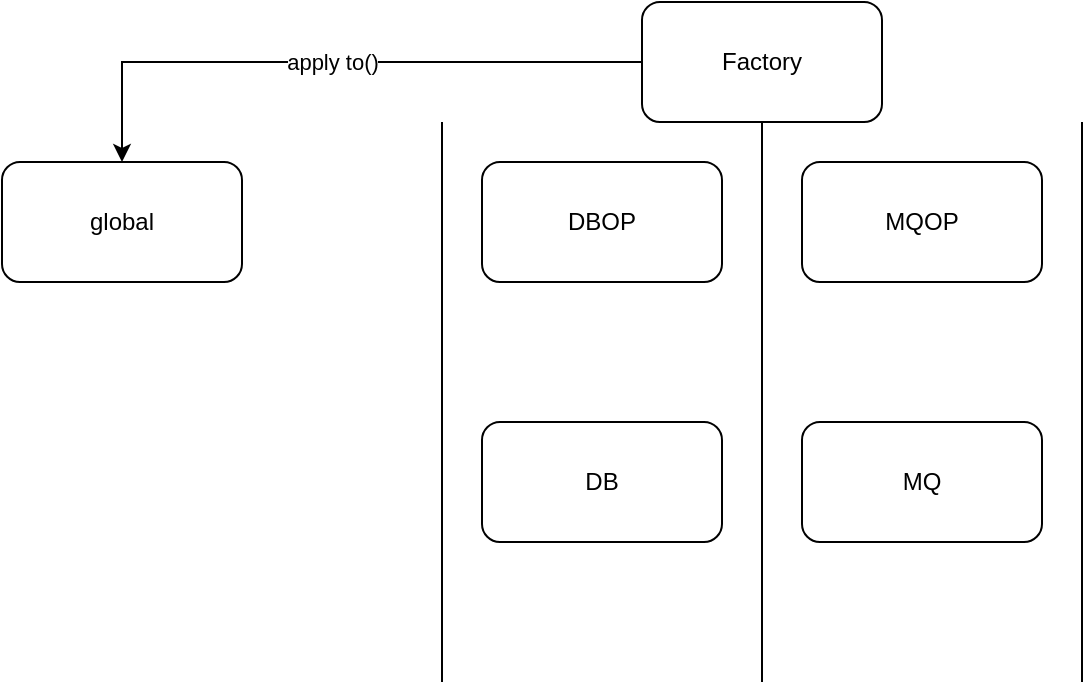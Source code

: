 <mxfile version="11.0.4" type="github"><diagram id="FlHjotfdvD3n4SvSYVod" name="pattern"><mxGraphModel dx="946" dy="616" grid="1" gridSize="10" guides="1" tooltips="1" connect="1" arrows="1" fold="1" page="1" pageScale="1" pageWidth="827" pageHeight="1169" math="0" shadow="0"><root><mxCell id="0"/><mxCell id="1" parent="0"/><mxCell id="d6CCFg8RpE0kD_x0p4DO-1" value="global" style="rounded=1;whiteSpace=wrap;html=1;" parent="1" vertex="1"><mxGeometry x="220" y="140" width="120" height="60" as="geometry"/></mxCell><mxCell id="d6CCFg8RpE0kD_x0p4DO-2" value="" style="endArrow=none;html=1;" parent="1" edge="1"><mxGeometry width="50" height="50" relative="1" as="geometry"><mxPoint x="440" y="400" as="sourcePoint"/><mxPoint x="440" y="120" as="targetPoint"/></mxGeometry></mxCell><mxCell id="d6CCFg8RpE0kD_x0p4DO-3" value="" style="endArrow=none;html=1;" parent="1" edge="1"><mxGeometry width="50" height="50" relative="1" as="geometry"><mxPoint x="600" y="400" as="sourcePoint"/><mxPoint x="600" y="120" as="targetPoint"/></mxGeometry></mxCell><mxCell id="d6CCFg8RpE0kD_x0p4DO-4" value="" style="endArrow=none;html=1;" parent="1" edge="1"><mxGeometry width="50" height="50" relative="1" as="geometry"><mxPoint x="760" y="400" as="sourcePoint"/><mxPoint x="760" y="120" as="targetPoint"/></mxGeometry></mxCell><mxCell id="d6CCFg8RpE0kD_x0p4DO-6" value="DBOP" style="rounded=1;whiteSpace=wrap;html=1;" parent="1" vertex="1"><mxGeometry x="460" y="140" width="120" height="60" as="geometry"/></mxCell><mxCell id="d6CCFg8RpE0kD_x0p4DO-7" value="DB" style="rounded=1;whiteSpace=wrap;html=1;" parent="1" vertex="1"><mxGeometry x="460" y="270" width="120" height="60" as="geometry"/></mxCell><mxCell id="d6CCFg8RpE0kD_x0p4DO-8" value="MQ" style="rounded=1;whiteSpace=wrap;html=1;" parent="1" vertex="1"><mxGeometry x="620" y="270" width="120" height="60" as="geometry"/></mxCell><mxCell id="d6CCFg8RpE0kD_x0p4DO-10" value="MQOP" style="rounded=1;whiteSpace=wrap;html=1;" parent="1" vertex="1"><mxGeometry x="620" y="140" width="120" height="60" as="geometry"/></mxCell><mxCell id="d6CCFg8RpE0kD_x0p4DO-12" value="apply to()" style="edgeStyle=orthogonalEdgeStyle;rounded=0;orthogonalLoop=1;jettySize=auto;html=1;exitX=0;exitY=0.5;exitDx=0;exitDy=0;entryX=0.5;entryY=0;entryDx=0;entryDy=0;" parent="1" source="d6CCFg8RpE0kD_x0p4DO-11" target="d6CCFg8RpE0kD_x0p4DO-1" edge="1"><mxGeometry relative="1" as="geometry"/></mxCell><mxCell id="d6CCFg8RpE0kD_x0p4DO-11" value="Factory" style="rounded=1;whiteSpace=wrap;html=1;" parent="1" vertex="1"><mxGeometry x="540" y="60" width="120" height="60" as="geometry"/></mxCell></root></mxGraphModel></diagram><diagram id="YmgdgusNRRoSRxzjpCIP" name="rpc_grpc.xml"><mxGraphModel dx="946" dy="616" grid="1" gridSize="10" guides="1" tooltips="1" connect="1" arrows="1" fold="1" page="1" pageScale="1" pageWidth="827" pageHeight="1169" math="0" shadow="0"><root><mxCell id="-gnQY0m-xjY5eRPIb7J8-0"/><mxCell id="-gnQY0m-xjY5eRPIb7J8-1" parent="-gnQY0m-xjY5eRPIb7J8-0"/><mxCell id="-gnQY0m-xjY5eRPIb7J8-5" style="edgeStyle=orthogonalEdgeStyle;rounded=0;orthogonalLoop=1;jettySize=auto;html=1;exitX=1;exitY=0.5;exitDx=0;exitDy=0;dashed=1;" parent="-gnQY0m-xjY5eRPIb7J8-1" source="-gnQY0m-xjY5eRPIb7J8-2" edge="1"><mxGeometry relative="1" as="geometry"><mxPoint x="560" y="190" as="targetPoint"/></mxGeometry></mxCell><mxCell id="-gnQY0m-xjY5eRPIb7J8-2" value="RPC" style="rounded=1;whiteSpace=wrap;html=1;" parent="-gnQY0m-xjY5eRPIb7J8-1" vertex="1"><mxGeometry x="220" y="160" width="120" height="60" as="geometry"/></mxCell><mxCell id="-gnQY0m-xjY5eRPIb7J8-3" value="gRPC" style="rounded=1;whiteSpace=wrap;html=1;" parent="-gnQY0m-xjY5eRPIb7J8-1" vertex="1"><mxGeometry x="220" y="240" width="120" height="60" as="geometry"/></mxCell><mxCell id="-gnQY0m-xjY5eRPIb7J8-4" value="完备的" style="endArrow=classic;html=1;exitX=1;exitY=0.5;exitDx=0;exitDy=0;dashed=1;" parent="-gnQY0m-xjY5eRPIb7J8-1" source="-gnQY0m-xjY5eRPIb7J8-3" edge="1"><mxGeometry width="50" height="50" relative="1" as="geometry"><mxPoint x="220" y="370" as="sourcePoint"/><mxPoint x="560" y="270" as="targetPoint"/></mxGeometry></mxCell><mxCell id="-gnQY0m-xjY5eRPIb7J8-6" value="option" style="rounded=0;whiteSpace=wrap;html=1;" parent="-gnQY0m-xjY5eRPIb7J8-1" vertex="1"><mxGeometry x="293" y="360" width="120" height="60" as="geometry"/></mxCell></root></mxGraphModel></diagram></mxfile>